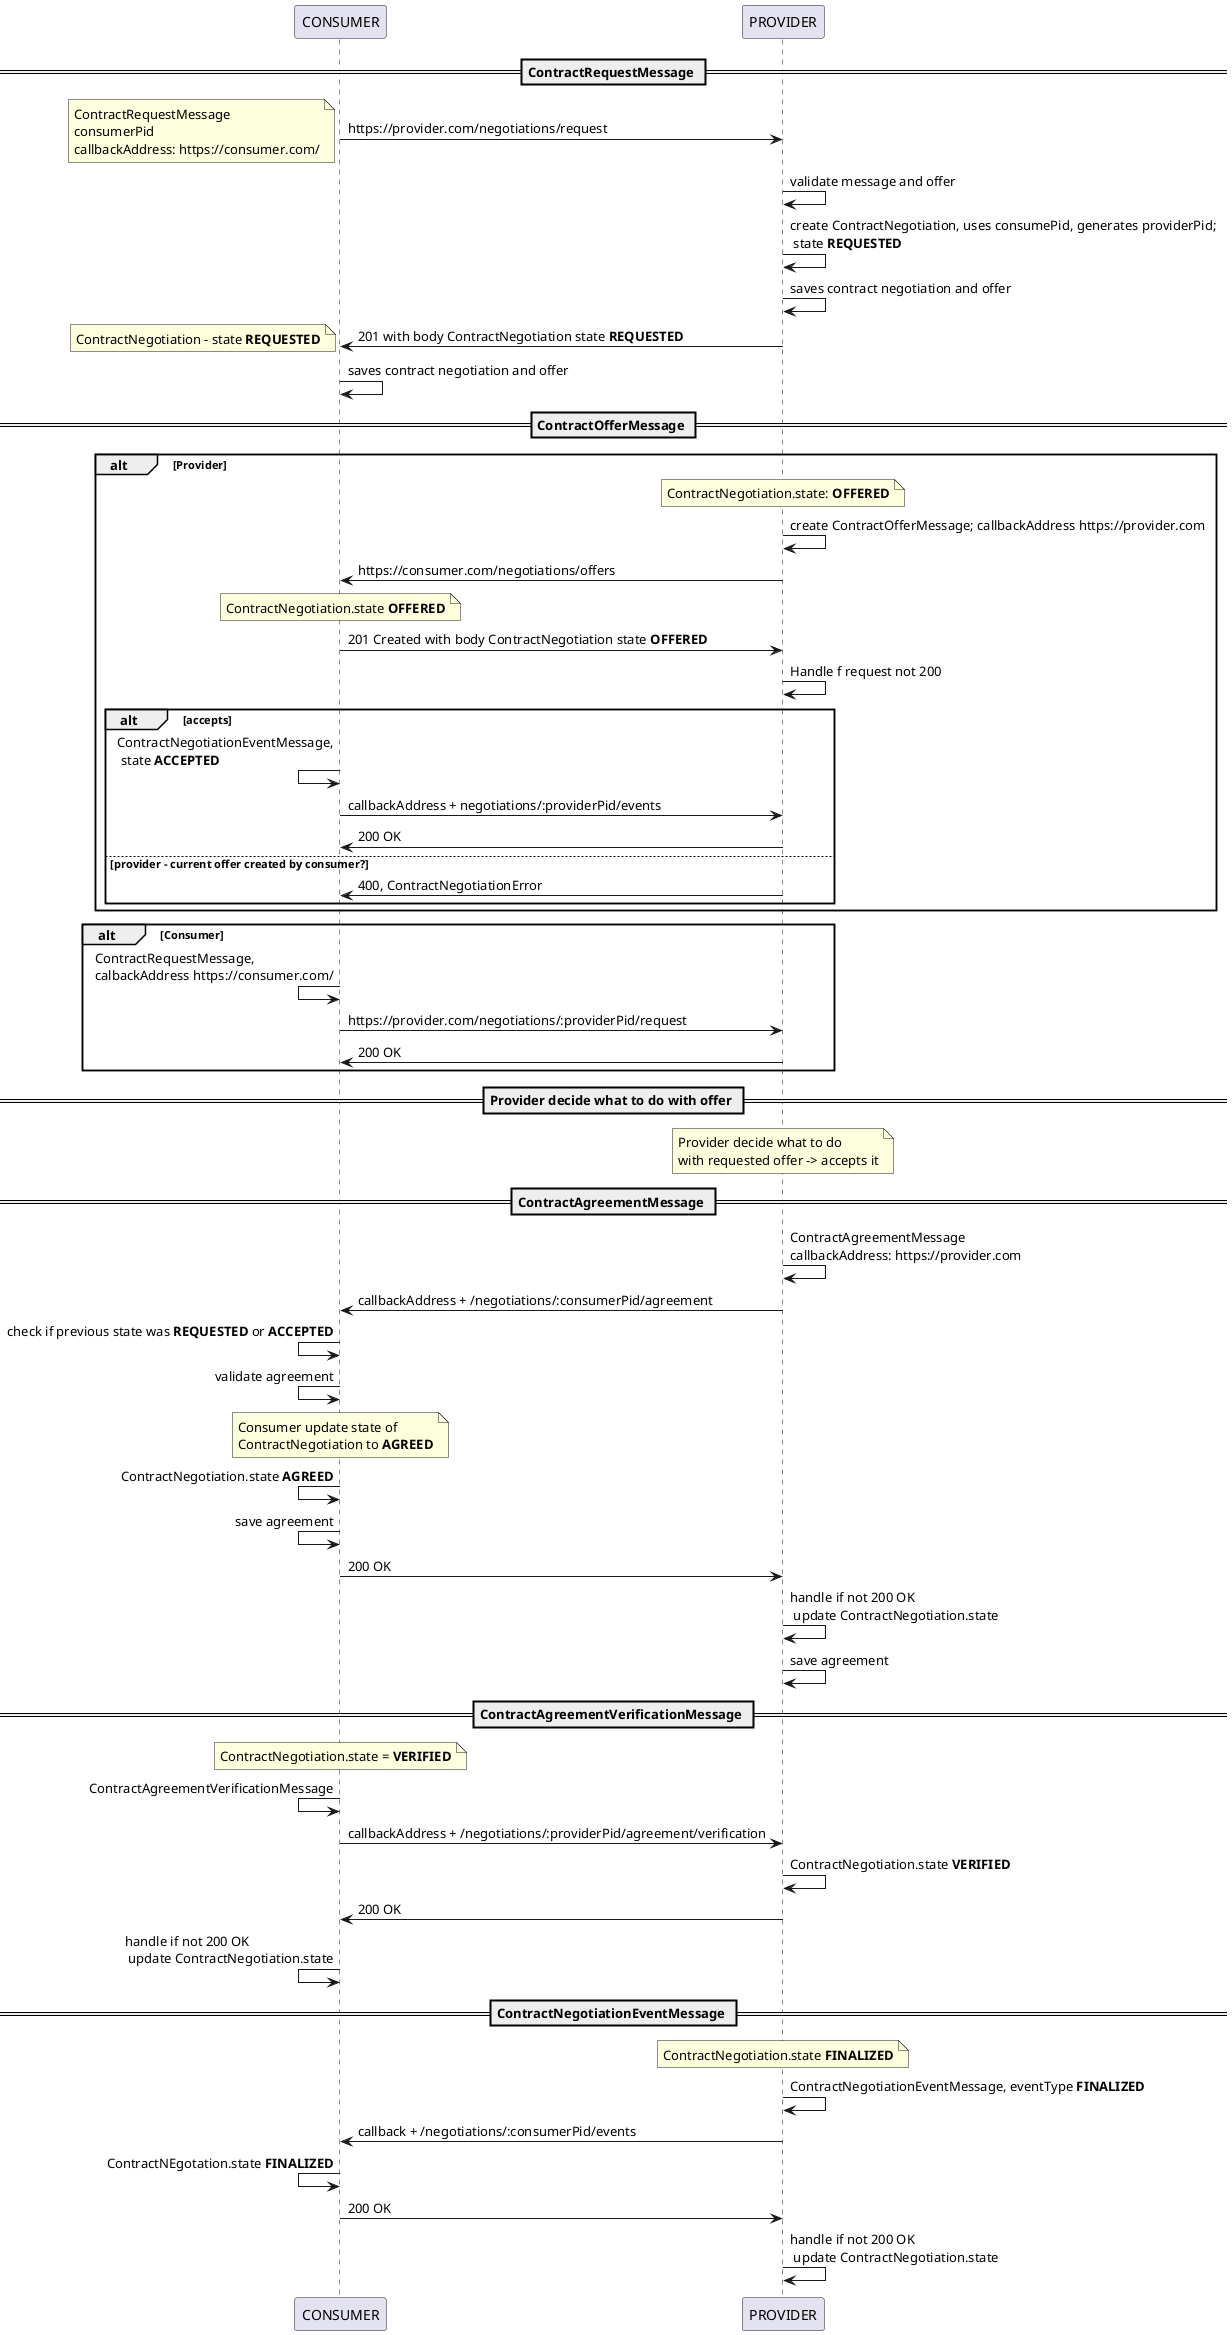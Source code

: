 @startuml

participant CONSUMER as c
participant PROVIDER as p

== ContractRequestMessage ==

c->p : https://provider.com/negotiations/request
note left
	ContractRequestMessage
	consumerPid
	callbackAddress: https://consumer.com/
end note

p->p: validate message and offer
p->p: create ContractNegotiation, uses consumePid, generates providerPid;\n state **REQUESTED**
p->p: saves contract negotiation and offer
p->c: 201 with body ContractNegotiation state **REQUESTED**
note left
	ContractNegotiation - state **REQUESTED**
end note

c->c: saves contract negotiation and offer

== ContractOfferMessage ==
alt Provider
note over p
	ContractNegotiation.state: **OFFERED**
end note

p->p: create ContractOfferMessage; callbackAddress https://provider.com
p->c: https://consumer.com/negotiations/offers
note over c
	ContractNegotiation.state **OFFERED**
end note
c->p: 201 Created with body ContractNegotiation state **OFFERED**
p->p: Handle f request not 200

	alt accepts
		c<-c: ContractNegotiationEventMessage,\n state **ACCEPTED**
		c->p: callbackAddress + negotiations/:providerPid/events
		p->c: 200 OK
	else provider - current offer created by consumer?
		p->c : 400, ContractNegotiationError
	end alt accepts
end alt provider

alt Consumer
	c<-c: ContractRequestMessage,\ncalbackAddress https://consumer.com/
	c->p: https://provider.com/negotiations/:providerPid/request
	p->c: 200 OK
end alt consumer

== Provider decide what to do with offer ==
note over p
	Provider decide what to do 
	with requested offer -> accepts it
end note

== ContractAgreementMessage ==


p->p: ContractAgreementMessage \ncallbackAddress: https://provider.com
p->c: callbackAddress + /negotiations/:consumerPid/agreement

c<-c: check if previous state was **REQUESTED** or **ACCEPTED**
c<-c: validate agreement
note over c
	Consumer update state of
	ContractNegotiation to **AGREED**
end note
c<-c: ContractNegotiation.state **AGREED**
c<-c: save agreement
c->p: 200 OK

p->p: handle if not 200 OK\n update ContractNegotiation.state
p->p: save agreement

== ContractAgreementVerificationMessage ==
note over c
 ContractNegotiation.state = **VERIFIED**
end note
c<-c: ContractAgreementVerificationMessage
c->p: callbackAddress + /negotiations/:providerPid/agreement/verification

p->p: ContractNegotiation.state **VERIFIED**
p->c: 200 OK 
c<-c: handle if not 200 OK\n update ContractNegotiation.state

== ContractNegotiationEventMessage ==
note over p
	ContractNegotiation.state **FINALIZED**
end note

p->p: ContractNegotiationEventMessage, eventType **FINALIZED**

p->c: callback + /negotiations/:consumerPid/events
c<-c: ContractNEgotation.state **FINALIZED**
c->p: 200 OK
p->p: handle if not 200 OK\n update ContractNegotiation.state

@enduml